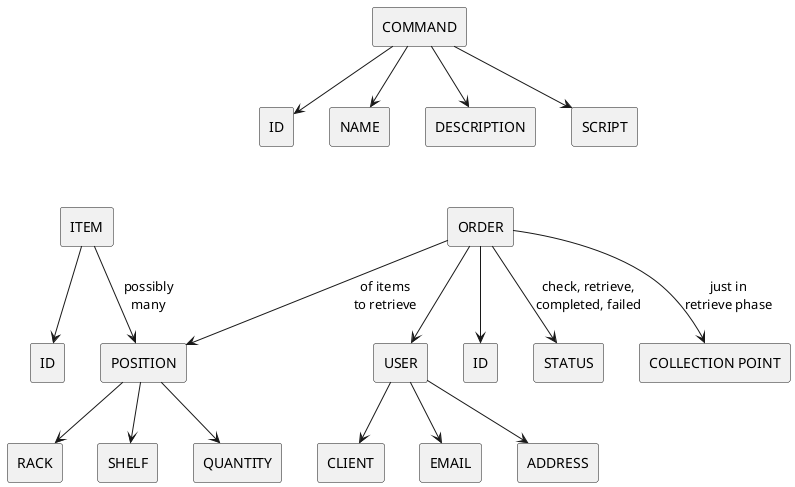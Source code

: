 @startuml ontology-abstractions
skinparam componentStyle rectangle

[ID] as IID
[ITEM] --> IID
[ITEM] --> [POSITION] : possibly\nmany

[POSITION] --> [RACK]
[POSITION] --> [SHELF]
[POSITION] --> [QUANTITY]

[ID] as CID
[COMMAND] --> CID
[COMMAND] --> [NAME]
[COMMAND] --> [DESCRIPTION]
[COMMAND] --> [SCRIPT]

[USER] --> [CLIENT]
[USER] --> [EMAIL]
[USER] --> [ADDRESS]

[ID] as OID
[ORDER] --> OID
[ORDER] --> [USER]
[ORDER] --> [STATUS]            : check, retrieve,\ncompleted, failed
[ORDER] --> [COLLECTION POINT]  : just in\nretrieve phase
[ORDER] --> [POSITION]          : of items\nto retrieve

/' just graphical settings '/
[DESCRIPTION] --[hidden]> [ORDER]

@enduml
